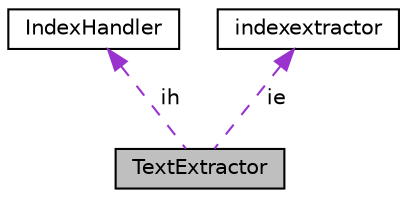digraph "TextExtractor"
{
  edge [fontname="Helvetica",fontsize="10",labelfontname="Helvetica",labelfontsize="10"];
  node [fontname="Helvetica",fontsize="10",shape=record];
  Node1 [label="TextExtractor",height=0.2,width=0.4,color="black", fillcolor="grey75", style="filled", fontcolor="black"];
  Node2 -> Node1 [dir="back",color="darkorchid3",fontsize="10",style="dashed",label=" ih" ,fontname="Helvetica"];
  Node2 [label="IndexHandler",height=0.2,width=0.4,color="black", fillcolor="white", style="filled",URL="$class_index_handler.html"];
  Node3 -> Node1 [dir="back",color="darkorchid3",fontsize="10",style="dashed",label=" ie" ,fontname="Helvetica"];
  Node3 [label="indexextractor",height=0.2,width=0.4,color="black", fillcolor="white", style="filled",URL="$classindexextractor.html"];
}
